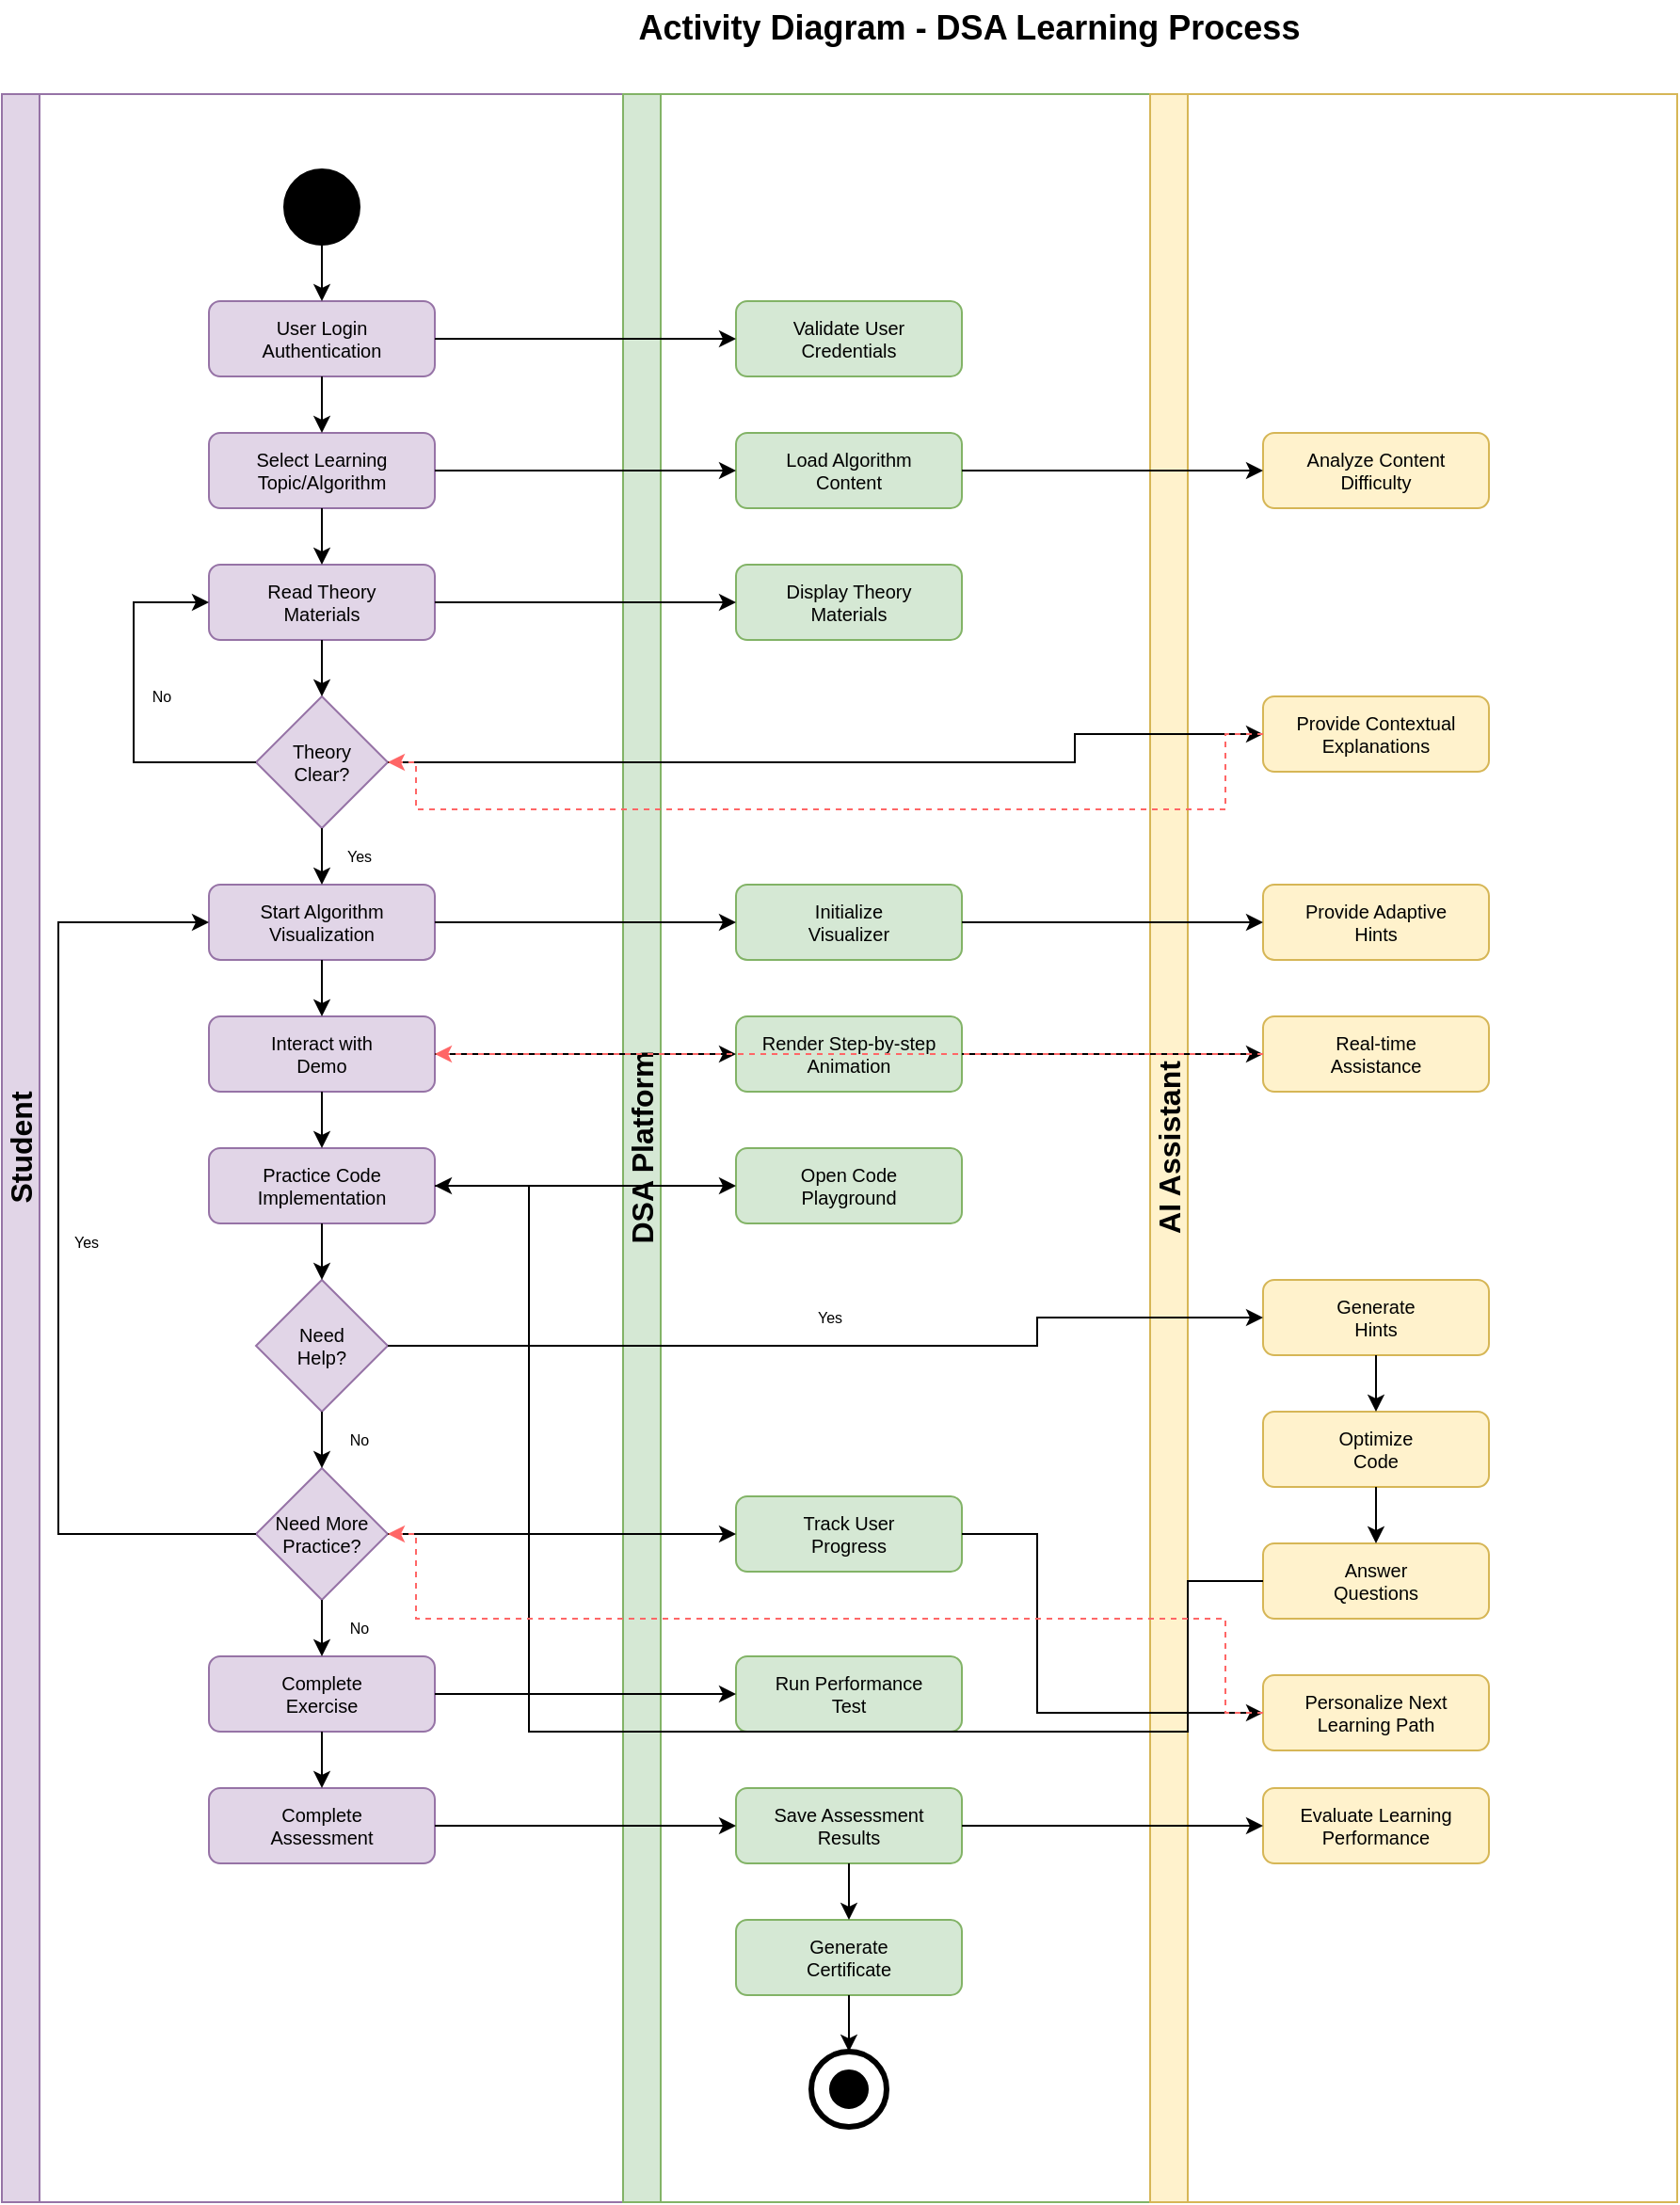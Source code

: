 <mxfile>
    <diagram name="Activity Diagram" id="activity-diagram-clean">
        <mxGraphModel dx="410" dy="294" grid="1" gridSize="10" guides="1" tooltips="1" connect="1" arrows="1" fold="1" page="1" pageScale="1" pageWidth="1169" pageHeight="1654" math="0" shadow="0">
            <root>
                <mxCell id="0"/>
                <mxCell id="1" parent="0"/>
                <mxCell id="title" value="Activity Diagram - DSA Learning Process" style="text;html=1;align=center;verticalAlign=middle;whiteSpace=wrap;rounded=0;fontSize=18;fontStyle=1" parent="1" vertex="1">
                    <mxGeometry x="284" y="30" width="600" height="30" as="geometry"/>
                </mxCell>
                <mxCell id="student-lane" value="Student" style="swimlane;html=1;childLayout=stackLayout;resizeParent=1;resizeParentMax=0;horizontal=0;startSize=20;horizontalStack=0;fontSize=16;fontStyle=1;fillColor=#e1d5e7;strokeColor=#9673a6" parent="1" vertex="1">
                    <mxGeometry x="70" y="80" width="330" height="1120" as="geometry"/>
                </mxCell>
                <mxCell id="system-lane" value="DSA Platform" style="swimlane;html=1;childLayout=stackLayout;resizeParent=1;resizeParentMax=0;horizontal=0;startSize=20;horizontalStack=0;fontSize=16;fontStyle=1;fillColor=#d5e8d4;strokeColor=#82b366" parent="1" vertex="1">
                    <mxGeometry x="400" y="80" width="280" height="1120" as="geometry"/>
                </mxCell>
                <mxCell id="ai-lane" value="AI Assistant" style="swimlane;html=1;childLayout=stackLayout;resizeParent=1;resizeParentMax=0;horizontal=0;startSize=20;horizontalStack=0;fontSize=16;fontStyle=1;fillColor=#fff2cc;strokeColor=#d6b656" parent="1" vertex="1">
                    <mxGeometry x="680" y="80" width="280" height="1120" as="geometry"/>
                </mxCell>
                <mxCell id="start" value="" style="ellipse;whiteSpace=wrap;html=1;aspect=fixed;fillColor=#000000;strokeColor=#000000" parent="1" vertex="1">
                    <mxGeometry x="220" y="120" width="40" height="40" as="geometry"/>
                </mxCell>
                <mxCell id="login" value="User Login&#xa;Authentication" style="rounded=1;whiteSpace=wrap;html=1;fontSize=10;fillColor=#e1d5e7;strokeColor=#9673a6" parent="1" vertex="1">
                    <mxGeometry x="180" y="190" width="120" height="40" as="geometry"/>
                </mxCell>
                <mxCell id="select-algorithm" value="Select Learning&#xa;Topic/Algorithm" style="rounded=1;whiteSpace=wrap;html=1;fontSize=10;fillColor=#e1d5e7;strokeColor=#9673a6" parent="1" vertex="1">
                    <mxGeometry x="180" y="260" width="120" height="40" as="geometry"/>
                </mxCell>
                <mxCell id="read-theory" value="Read Theory&#xa;Materials" style="rounded=1;whiteSpace=wrap;html=1;fontSize=10;fillColor=#e1d5e7;strokeColor=#9673a6" parent="1" vertex="1">
                    <mxGeometry x="180" y="330" width="120" height="40" as="geometry"/>
                </mxCell>
                <mxCell id="understand-theory" value="Theory&#xa;Clear?" style="rhombus;whiteSpace=wrap;html=1;fontSize=10;fillColor=#e1d5e7;strokeColor=#9673a6" parent="1" vertex="1">
                    <mxGeometry x="205" y="400" width="70" height="70" as="geometry"/>
                </mxCell>
                <mxCell id="start-visualization" value="Start Algorithm&#xa;Visualization" style="rounded=1;whiteSpace=wrap;html=1;fontSize=10;fillColor=#e1d5e7;strokeColor=#9673a6" parent="1" vertex="1">
                    <mxGeometry x="180" y="500" width="120" height="40" as="geometry"/>
                </mxCell>
                <mxCell id="interact-demo" value="Interact with&#xa;Demo" style="rounded=1;whiteSpace=wrap;html=1;fontSize=10;fillColor=#e1d5e7;strokeColor=#9673a6" parent="1" vertex="1">
                    <mxGeometry x="180" y="570" width="120" height="40" as="geometry"/>
                </mxCell>
                <mxCell id="practice-code" value="Practice Code&#xa;Implementation" style="rounded=1;whiteSpace=wrap;html=1;fontSize=10;fillColor=#e1d5e7;strokeColor=#9673a6" parent="1" vertex="1">
                    <mxGeometry x="180" y="640" width="120" height="40" as="geometry"/>
                </mxCell>
                <mxCell id="need-help" value="Need&#xa;Help?" style="rhombus;whiteSpace=wrap;html=1;fontSize=10;fillColor=#e1d5e7;strokeColor=#9673a6" parent="1" vertex="1">
                    <mxGeometry x="205" y="710" width="70" height="70" as="geometry"/>
                </mxCell>
                <mxCell id="practice-needed" value="Need More&#xa;Practice?" style="rhombus;whiteSpace=wrap;html=1;fontSize=10;fillColor=#e1d5e7;strokeColor=#9673a6" parent="1" vertex="1">
                    <mxGeometry x="205" y="810" width="70" height="70" as="geometry"/>
                </mxCell>
                <mxCell id="complete-exercise" value="Complete&#xa;Exercise" style="rounded=1;whiteSpace=wrap;html=1;fontSize=10;fillColor=#e1d5e7;strokeColor=#9673a6" parent="1" vertex="1">
                    <mxGeometry x="180" y="910" width="120" height="40" as="geometry"/>
                </mxCell>
                <mxCell id="complete-assessment" value="Complete&#xa;Assessment" style="rounded=1;whiteSpace=wrap;html=1;fontSize=10;fillColor=#e1d5e7;strokeColor=#9673a6" parent="1" vertex="1">
                    <mxGeometry x="180" y="980" width="120" height="40" as="geometry"/>
                </mxCell>
                <mxCell id="validate-user" value="Validate User&#xa;Credentials" style="rounded=1;whiteSpace=wrap;html=1;fontSize=10;fillColor=#d5e8d4;strokeColor=#82b366" parent="1" vertex="1">
                    <mxGeometry x="460" y="190" width="120" height="40" as="geometry"/>
                </mxCell>
                <mxCell id="load-algorithm" value="Load Algorithm&#xa;Content" style="rounded=1;whiteSpace=wrap;html=1;fontSize=10;fillColor=#d5e8d4;strokeColor=#82b366" parent="1" vertex="1">
                    <mxGeometry x="460" y="260" width="120" height="40" as="geometry"/>
                </mxCell>
                <mxCell id="display-theory" value="Display Theory&#xa;Materials" style="rounded=1;whiteSpace=wrap;html=1;fontSize=10;fillColor=#d5e8d4;strokeColor=#82b366" parent="1" vertex="1">
                    <mxGeometry x="460" y="330" width="120" height="40" as="geometry"/>
                </mxCell>
                <mxCell id="prepare-visualizer" value="Initialize&#xa;Visualizer" style="rounded=1;whiteSpace=wrap;html=1;fontSize=10;fillColor=#d5e8d4;strokeColor=#82b366" parent="1" vertex="1">
                    <mxGeometry x="460" y="500" width="120" height="40" as="geometry"/>
                </mxCell>
                <mxCell id="render-animation" value="Render Step-by-step&#xa;Animation" style="rounded=1;whiteSpace=wrap;html=1;fontSize=10;fillColor=#d5e8d4;strokeColor=#82b366" parent="1" vertex="1">
                    <mxGeometry x="460" y="570" width="120" height="40" as="geometry"/>
                </mxCell>
                <mxCell id="code-playground" value="Open Code&#xa;Playground" style="rounded=1;whiteSpace=wrap;html=1;fontSize=10;fillColor=#d5e8d4;strokeColor=#82b366" parent="1" vertex="1">
                    <mxGeometry x="460" y="640" width="120" height="40" as="geometry"/>
                </mxCell>
                <mxCell id="track-progress" value="Track User&#xa;Progress" style="rounded=1;whiteSpace=wrap;html=1;fontSize=10;fillColor=#d5e8d4;strokeColor=#82b366" parent="1" vertex="1">
                    <mxGeometry x="460" y="825" width="120" height="40" as="geometry"/>
                </mxCell>
                <mxCell id="run-performance-test" value="Run Performance&#xa;Test" style="rounded=1;whiteSpace=wrap;html=1;fontSize=10;fillColor=#d5e8d4;strokeColor=#82b366" parent="1" vertex="1">
                    <mxGeometry x="460" y="910" width="120" height="40" as="geometry"/>
                </mxCell>
                <mxCell id="save-results" value="Save Assessment&#xa;Results" style="rounded=1;whiteSpace=wrap;html=1;fontSize=10;fillColor=#d5e8d4;strokeColor=#82b366" parent="1" vertex="1">
                    <mxGeometry x="460" y="980" width="120" height="40" as="geometry"/>
                </mxCell>
                <mxCell id="generate-certificate" value="Generate&#xa;Certificate" style="rounded=1;whiteSpace=wrap;html=1;fontSize=10;fillColor=#d5e8d4;strokeColor=#82b366" parent="1" vertex="1">
                    <mxGeometry x="460" y="1050" width="120" height="40" as="geometry"/>
                </mxCell>
                <mxCell id="analyze-difficulty" value="Analyze Content&#xa;Difficulty" style="rounded=1;whiteSpace=wrap;html=1;fontSize=10;fillColor=#fff2cc;strokeColor=#d6b656" parent="1" vertex="1">
                    <mxGeometry x="740" y="260" width="120" height="40" as="geometry"/>
                </mxCell>
                <mxCell id="provide-explanation" value="Provide Contextual&#xa;Explanations" style="rounded=1;whiteSpace=wrap;html=1;fontSize=10;fillColor=#fff2cc;strokeColor=#d6b656" parent="1" vertex="1">
                    <mxGeometry x="740" y="400" width="120" height="40" as="geometry"/>
                </mxCell>
                <mxCell id="adaptive-hints" value="Provide Adaptive&#xa;Hints" style="rounded=1;whiteSpace=wrap;html=1;fontSize=10;fillColor=#fff2cc;strokeColor=#d6b656" parent="1" vertex="1">
                    <mxGeometry x="740" y="500" width="120" height="40" as="geometry"/>
                </mxCell>
                <mxCell id="real-time-help" value="Real-time&#xa;Assistance" style="rounded=1;whiteSpace=wrap;html=1;fontSize=10;fillColor=#fff2cc;strokeColor=#d6b656" parent="1" vertex="1">
                    <mxGeometry x="740" y="570" width="120" height="40" as="geometry"/>
                </mxCell>
                <mxCell id="generate-hints" value="Generate&#xa;Hints" style="rounded=1;whiteSpace=wrap;html=1;fontSize=10;fillColor=#fff2cc;strokeColor=#d6b656" parent="1" vertex="1">
                    <mxGeometry x="740" y="710" width="120" height="40" as="geometry"/>
                </mxCell>
                <mxCell id="optimize-code" value="Optimize&#xa;Code" style="rounded=1;whiteSpace=wrap;html=1;fontSize=10;fillColor=#fff2cc;strokeColor=#d6b656" parent="1" vertex="1">
                    <mxGeometry x="740" y="780" width="120" height="40" as="geometry"/>
                </mxCell>
                <mxCell id="answer-questions" value="Answer&#xa;Questions" style="rounded=1;whiteSpace=wrap;html=1;fontSize=10;fillColor=#fff2cc;strokeColor=#d6b656" parent="1" vertex="1">
                    <mxGeometry x="740" y="850" width="120" height="40" as="geometry"/>
                </mxCell>
                <mxCell id="personalize-content" value="Personalize Next&#xa;Learning Path" style="rounded=1;whiteSpace=wrap;html=1;fontSize=10;fillColor=#fff2cc;strokeColor=#d6b656" parent="1" vertex="1">
                    <mxGeometry x="740" y="920" width="120" height="40" as="geometry"/>
                </mxCell>
                <mxCell id="evaluate-performance" value="Evaluate Learning&#xa;Performance" style="rounded=1;whiteSpace=wrap;html=1;fontSize=10;fillColor=#fff2cc;strokeColor=#d6b656" parent="1" vertex="1">
                    <mxGeometry x="740" y="980" width="120" height="40" as="geometry"/>
                </mxCell>
                <mxCell id="end" value="" style="ellipse;whiteSpace=wrap;html=1;aspect=fixed;fillColor=#ffffff;strokeColor=#000000;strokeWidth=3" parent="1" vertex="1">
                    <mxGeometry x="500" y="1120" width="40" height="40" as="geometry"/>
                </mxCell>
                <mxCell id="end-inner" value="" style="ellipse;whiteSpace=wrap;html=1;aspect=fixed;fillColor=#000000;strokeColor=#000000" parent="1" vertex="1">
                    <mxGeometry x="510" y="1130" width="20" height="20" as="geometry"/>
                </mxCell>
                <mxCell id="flow1" style="endArrow=classic;html=1;rounded=0;exitX=0.5;exitY=1;exitDx=0;exitDy=0;entryX=0.5;entryY=0;entryDx=0;entryDy=0" parent="1" source="start" target="login" edge="1">
                    <mxGeometry width="50" height="50" relative="1" as="geometry">
                        <mxPoint x="400" y="400" as="sourcePoint"/>
                        <mxPoint x="450" y="350" as="targetPoint"/>
                    </mxGeometry>
                </mxCell>
                <mxCell id="flow2" style="endArrow=classic;html=1;rounded=0;exitX=0.5;exitY=1;exitDx=0;exitDy=0;entryX=0.5;entryY=0;entryDx=0;entryDy=0" parent="1" source="login" target="select-algorithm" edge="1">
                    <mxGeometry width="50" height="50" relative="1" as="geometry">
                        <mxPoint x="250" y="230" as="sourcePoint"/>
                        <mxPoint x="250" y="260" as="targetPoint"/>
                    </mxGeometry>
                </mxCell>
                <mxCell id="flow3" style="endArrow=classic;html=1;rounded=0;exitX=0.5;exitY=1;exitDx=0;exitDy=0;entryX=0.5;entryY=0;entryDx=0;entryDy=0" parent="1" source="select-algorithm" target="read-theory" edge="1">
                    <mxGeometry width="50" height="50" relative="1" as="geometry">
                        <mxPoint x="250" y="300" as="sourcePoint"/>
                        <mxPoint x="250" y="330" as="targetPoint"/>
                    </mxGeometry>
                </mxCell>
                <mxCell id="flow4" style="endArrow=classic;html=1;rounded=0;exitX=0.5;exitY=1;exitDx=0;exitDy=0;entryX=0.5;entryY=0;entryDx=0;entryDy=0" parent="1" source="read-theory" target="understand-theory" edge="1">
                    <mxGeometry width="50" height="50" relative="1" as="geometry">
                        <mxPoint x="240" y="370" as="sourcePoint"/>
                        <mxPoint x="240" y="400" as="targetPoint"/>
                    </mxGeometry>
                </mxCell>
                <mxCell id="flow5" style="endArrow=classic;html=1;rounded=0;exitX=0.5;exitY=1;exitDx=0;exitDy=0;entryX=0.5;entryY=0;entryDx=0;entryDy=0" parent="1" source="understand-theory" target="start-visualization" edge="1">
                    <mxGeometry width="50" height="50" relative="1" as="geometry">
                        <mxPoint x="240" y="470" as="sourcePoint"/>
                        <mxPoint x="240" y="500" as="targetPoint"/>
                    </mxGeometry>
                </mxCell>
                <mxCell id="flow-yes1" value="Yes" style="text;html=1;align=center;verticalAlign=middle;whiteSpace=wrap;rounded=0;fontSize=8" parent="1" vertex="1">
                    <mxGeometry x="250" y="475" width="20" height="20" as="geometry"/>
                </mxCell>
                <mxCell id="loop1" style="endArrow=classic;html=1;rounded=0;exitX=0;exitY=0.5;exitDx=0;exitDy=0;entryX=0;entryY=0.5;entryDx=0;entryDy=0" parent="1" source="understand-theory" target="read-theory" edge="1">
                    <mxGeometry width="50" height="50" relative="1" as="geometry">
                        <mxPoint x="205" y="435" as="sourcePoint"/>
                        <mxPoint x="140" y="350" as="targetPoint"/>
                        <Array as="points">
                            <mxPoint x="140" y="435"/>
                            <mxPoint x="140" y="350"/>
                        </Array>
                    </mxGeometry>
                </mxCell>
                <mxCell id="flow-no1" value="No" style="text;html=1;align=center;verticalAlign=middle;whiteSpace=wrap;rounded=0;fontSize=8" parent="1" vertex="1">
                    <mxGeometry x="145" y="390" width="20" height="20" as="geometry"/>
                </mxCell>
                <mxCell id="flow6" style="endArrow=classic;html=1;rounded=0;exitX=0.5;exitY=1;exitDx=0;exitDy=0;entryX=0.5;entryY=0;entryDx=0;entryDy=0" parent="1" source="start-visualization" target="interact-demo" edge="1">
                    <mxGeometry width="50" height="50" relative="1" as="geometry">
                        <mxPoint x="240" y="540" as="sourcePoint"/>
                        <mxPoint x="240" y="570" as="targetPoint"/>
                    </mxGeometry>
                </mxCell>
                <mxCell id="flow7" style="endArrow=classic;html=1;rounded=0;exitX=0.5;exitY=1;exitDx=0;exitDy=0;entryX=0.5;entryY=0;entryDx=0;entryDy=0" parent="1" source="interact-demo" target="practice-code" edge="1">
                    <mxGeometry width="50" height="50" relative="1" as="geometry">
                        <mxPoint x="240" y="610" as="sourcePoint"/>
                        <mxPoint x="240" y="640" as="targetPoint"/>
                    </mxGeometry>
                </mxCell>
                <mxCell id="flow8" style="endArrow=classic;html=1;rounded=0;exitX=0.5;exitY=1;exitDx=0;exitDy=0;entryX=0.5;entryY=0;entryDx=0;entryDy=0" parent="1" source="practice-code" target="need-help" edge="1">
                    <mxGeometry width="50" height="50" relative="1" as="geometry">
                        <mxPoint x="240" y="680" as="sourcePoint"/>
                        <mxPoint x="240" y="710" as="targetPoint"/>
                    </mxGeometry>
                </mxCell>
                <mxCell id="flow9" style="endArrow=classic;html=1;rounded=0;exitX=0.5;exitY=1;exitDx=0;exitDy=0;entryX=0.5;entryY=0;entryDx=0;entryDy=0" parent="1" source="need-help" target="practice-needed" edge="1">
                    <mxGeometry width="50" height="50" relative="1" as="geometry">
                        <mxPoint x="240" y="780" as="sourcePoint"/>
                        <mxPoint x="240" y="810" as="targetPoint"/>
                    </mxGeometry>
                </mxCell>
                <mxCell id="flow-no2" value="No" style="text;html=1;align=center;verticalAlign=middle;whiteSpace=wrap;rounded=0;fontSize=8" parent="1" vertex="1">
                    <mxGeometry x="250" y="785" width="20" height="20" as="geometry"/>
                </mxCell>
                <mxCell id="flow10" style="endArrow=classic;html=1;rounded=0;exitX=0.5;exitY=1;exitDx=0;exitDy=0;entryX=0.5;entryY=0;entryDx=0;entryDy=0" parent="1" source="practice-needed" target="complete-exercise" edge="1">
                    <mxGeometry width="50" height="50" relative="1" as="geometry">
                        <mxPoint x="240" y="880" as="sourcePoint"/>
                        <mxPoint x="240" y="910" as="targetPoint"/>
                    </mxGeometry>
                </mxCell>
                <mxCell id="flow-no3" value="No" style="text;html=1;align=center;verticalAlign=middle;whiteSpace=wrap;rounded=0;fontSize=8" parent="1" vertex="1">
                    <mxGeometry x="250" y="885" width="20" height="20" as="geometry"/>
                </mxCell>
                <mxCell id="flow11" style="endArrow=classic;html=1;rounded=0;exitX=0.5;exitY=1;exitDx=0;exitDy=0;entryX=0.5;entryY=0;entryDx=0;entryDy=0" parent="1" source="complete-exercise" target="complete-assessment" edge="1">
                    <mxGeometry width="50" height="50" relative="1" as="geometry">
                        <mxPoint x="240" y="950" as="sourcePoint"/>
                        <mxPoint x="240" y="980" as="targetPoint"/>
                    </mxGeometry>
                </mxCell>
                <mxCell id="loop2" style="endArrow=classic;html=1;rounded=0;exitX=0;exitY=0.5;exitDx=0;exitDy=0;entryX=0;entryY=0.5;entryDx=0;entryDy=0" parent="1" source="practice-needed" target="start-visualization" edge="1">
                    <mxGeometry width="50" height="50" relative="1" as="geometry">
                        <mxPoint x="205" y="845" as="sourcePoint"/>
                        <mxPoint x="180" y="520" as="targetPoint"/>
                        <Array as="points">
                            <mxPoint x="100" y="845"/>
                            <mxPoint x="100" y="520"/>
                        </Array>
                    </mxGeometry>
                </mxCell>
                <mxCell id="flow-yes2" value="Yes" style="text;html=1;align=center;verticalAlign=middle;whiteSpace=wrap;rounded=0;fontSize=8" parent="1" vertex="1">
                    <mxGeometry x="105" y="680" width="20" height="20" as="geometry"/>
                </mxCell>
                <mxCell id="sys-flow1" style="endArrow=classic;html=1;rounded=0;exitX=1;exitY=0.5;exitDx=0;exitDy=0;entryX=0;entryY=0.5;entryDx=0;entryDy=0" parent="1" source="login" target="validate-user" edge="1">
                    <mxGeometry width="50" height="50" relative="1" as="geometry">
                        <mxPoint x="300" y="210" as="sourcePoint"/>
                        <mxPoint x="460" y="210" as="targetPoint"/>
                    </mxGeometry>
                </mxCell>
                <mxCell id="sys-flow2" style="endArrow=classic;html=1;rounded=0;exitX=1;exitY=0.5;exitDx=0;exitDy=0;entryX=0;entryY=0.5;entryDx=0;entryDy=0" parent="1" source="select-algorithm" target="load-algorithm" edge="1">
                    <mxGeometry width="50" height="50" relative="1" as="geometry">
                        <mxPoint x="300" y="280" as="sourcePoint"/>
                        <mxPoint x="460" y="280" as="targetPoint"/>
                    </mxGeometry>
                </mxCell>
                <mxCell id="sys-flow3" style="endArrow=classic;html=1;rounded=0;exitX=1;exitY=0.5;exitDx=0;exitDy=0;entryX=0;entryY=0.5;entryDx=0;entryDy=0" parent="1" source="read-theory" target="display-theory" edge="1">
                    <mxGeometry width="50" height="50" relative="1" as="geometry">
                        <mxPoint x="300" y="350" as="sourcePoint"/>
                        <mxPoint x="460" y="350" as="targetPoint"/>
                    </mxGeometry>
                </mxCell>
                <mxCell id="sys-flow4" style="endArrow=classic;html=1;rounded=0;exitX=1;exitY=0.5;exitDx=0;exitDy=0;entryX=0;entryY=0.5;entryDx=0;entryDy=0" parent="1" source="start-visualization" target="prepare-visualizer" edge="1">
                    <mxGeometry width="50" height="50" relative="1" as="geometry">
                        <mxPoint x="300" y="520" as="sourcePoint"/>
                        <mxPoint x="460" y="520" as="targetPoint"/>
                    </mxGeometry>
                </mxCell>
                <mxCell id="sys-flow5" style="endArrow=classic;html=1;rounded=0;exitX=1;exitY=0.5;exitDx=0;exitDy=0;entryX=0;entryY=0.5;entryDx=0;entryDy=0" parent="1" source="interact-demo" target="render-animation" edge="1">
                    <mxGeometry width="50" height="50" relative="1" as="geometry">
                        <mxPoint x="300" y="590" as="sourcePoint"/>
                        <mxPoint x="460" y="590" as="targetPoint"/>
                    </mxGeometry>
                </mxCell>
                <mxCell id="sys-flow6" style="endArrow=classic;html=1;rounded=0;exitX=1;exitY=0.5;exitDx=0;exitDy=0;entryX=0;entryY=0.5;entryDx=0;entryDy=0" parent="1" source="practice-code" target="code-playground" edge="1">
                    <mxGeometry width="50" height="50" relative="1" as="geometry">
                        <mxPoint x="300" y="660" as="sourcePoint"/>
                        <mxPoint x="460" y="660" as="targetPoint"/>
                    </mxGeometry>
                </mxCell>
                <mxCell id="sys-flow7" style="endArrow=classic;html=1;rounded=0;exitX=1;exitY=0.5;exitDx=0;exitDy=0;entryX=0;entryY=0.5;entryDx=0;entryDy=0" parent="1" source="practice-needed" target="track-progress" edge="1">
                    <mxGeometry width="50" height="50" relative="1" as="geometry">
                        <mxPoint x="275" y="845" as="sourcePoint"/>
                        <mxPoint x="460" y="830" as="targetPoint"/>
                    </mxGeometry>
                </mxCell>
                <mxCell id="sys-flow8" style="endArrow=classic;html=1;rounded=0;exitX=1;exitY=0.5;exitDx=0;exitDy=0;entryX=0;entryY=0.5;entryDx=0;entryDy=0" parent="1" source="complete-exercise" target="run-performance-test" edge="1">
                    <mxGeometry width="50" height="50" relative="1" as="geometry">
                        <mxPoint x="300" y="930" as="sourcePoint"/>
                        <mxPoint x="460" y="930" as="targetPoint"/>
                    </mxGeometry>
                </mxCell>
                <mxCell id="sys-flow9" style="endArrow=classic;html=1;rounded=0;exitX=1;exitY=0.5;exitDx=0;exitDy=0;entryX=0;entryY=0.5;entryDx=0;entryDy=0" parent="1" source="complete-assessment" target="save-results" edge="1">
                    <mxGeometry width="50" height="50" relative="1" as="geometry">
                        <mxPoint x="300" y="1000" as="sourcePoint"/>
                        <mxPoint x="460" y="1000" as="targetPoint"/>
                    </mxGeometry>
                </mxCell>
                <mxCell id="sys-flow10" style="endArrow=classic;html=1;rounded=0;exitX=0.5;exitY=1;exitDx=0;exitDy=0;entryX=0.5;entryY=0;entryDx=0;entryDy=0" parent="1" source="save-results" target="generate-certificate" edge="1">
                    <mxGeometry width="50" height="50" relative="1" as="geometry">
                        <mxPoint x="520" y="1020" as="sourcePoint"/>
                        <mxPoint x="520" y="1050" as="targetPoint"/>
                    </mxGeometry>
                </mxCell>
                <mxCell id="sys-flow11" style="endArrow=classic;html=1;rounded=0;exitX=0.5;exitY=1;exitDx=0;exitDy=0;entryX=0.5;entryY=0;entryDx=0;entryDy=0" parent="1" source="generate-certificate" target="end" edge="1">
                    <mxGeometry width="50" height="50" relative="1" as="geometry">
                        <mxPoint x="520" y="1090" as="sourcePoint"/>
                        <mxPoint x="520" y="1120" as="targetPoint"/>
                    </mxGeometry>
                </mxCell>
                <mxCell id="ai-flow1" style="endArrow=classic;html=1;rounded=0;exitX=1;exitY=0.5;exitDx=0;exitDy=0;entryX=0;entryY=0.5;entryDx=0;entryDy=0" parent="1" source="load-algorithm" target="analyze-difficulty" edge="1">
                    <mxGeometry width="50" height="50" relative="1" as="geometry">
                        <mxPoint x="580" y="280" as="sourcePoint"/>
                        <mxPoint x="740" y="280" as="targetPoint"/>
                    </mxGeometry>
                </mxCell>
                <mxCell id="ai-flow2" style="endArrow=classic;html=1;rounded=0;exitX=1;exitY=0.5;exitDx=0;exitDy=0;entryX=0;entryY=0.5;entryDx=0;entryDy=0" parent="1" source="understand-theory" target="provide-explanation" edge="1">
                    <mxGeometry width="50" height="50" relative="1" as="geometry">
                        <mxPoint x="275" y="435" as="sourcePoint"/>
                        <mxPoint x="740" y="420" as="targetPoint"/>
                        <Array as="points">
                            <mxPoint x="640" y="435"/>
                            <mxPoint x="640" y="420"/>
                        </Array>
                    </mxGeometry>
                </mxCell>
                <mxCell id="ai-flow3" style="endArrow=classic;html=1;rounded=0;exitX=1;exitY=0.5;exitDx=0;exitDy=0;entryX=0;entryY=0.5;entryDx=0;entryDy=0" parent="1" source="prepare-visualizer" target="adaptive-hints" edge="1">
                    <mxGeometry width="50" height="50" relative="1" as="geometry">
                        <mxPoint x="580" y="520" as="sourcePoint"/>
                        <mxPoint x="740" y="520" as="targetPoint"/>
                    </mxGeometry>
                </mxCell>
                <mxCell id="ai-flow4" style="endArrow=classic;html=1;rounded=0;exitX=1;exitY=0.5;exitDx=0;exitDy=0;entryX=0;entryY=0.5;entryDx=0;entryDy=0" parent="1" source="render-animation" target="real-time-help" edge="1">
                    <mxGeometry width="50" height="50" relative="1" as="geometry">
                        <mxPoint x="580" y="590" as="sourcePoint"/>
                        <mxPoint x="740" y="590" as="targetPoint"/>
                    </mxGeometry>
                </mxCell>
                <mxCell id="ai-flow5" style="endArrow=classic;html=1;rounded=0;exitX=1;exitY=0.5;exitDx=0;exitDy=0;entryX=0;entryY=0.5;entryDx=0;entryDy=0" parent="1" source="need-help" target="generate-hints" edge="1">
                    <mxGeometry width="50" height="50" relative="1" as="geometry">
                        <mxPoint x="275" y="745" as="sourcePoint"/>
                        <mxPoint x="740" y="730" as="targetPoint"/>
                        <Array as="points">
                            <mxPoint x="620" y="745"/>
                            <mxPoint x="620" y="730"/>
                        </Array>
                    </mxGeometry>
                </mxCell>
                <mxCell id="flow-yes3" value="Yes" style="text;html=1;align=center;verticalAlign=middle;whiteSpace=wrap;rounded=0;fontSize=8" parent="1" vertex="1">
                    <mxGeometry x="500" y="720" width="20" height="20" as="geometry"/>
                </mxCell>
                <mxCell id="ai-flow6" style="endArrow=classic;html=1;rounded=0;exitX=0.5;exitY=1;exitDx=0;exitDy=0;entryX=0.5;entryY=0;entryDx=0;entryDy=0" parent="1" source="generate-hints" target="optimize-code" edge="1">
                    <mxGeometry width="50" height="50" relative="1" as="geometry">
                        <mxPoint x="800" y="750" as="sourcePoint"/>
                        <mxPoint x="800" y="780" as="targetPoint"/>
                    </mxGeometry>
                </mxCell>
                <mxCell id="ai-flow7" style="endArrow=classic;html=1;rounded=0;exitX=0.5;exitY=1;exitDx=0;exitDy=0;entryX=0.5;entryY=0;entryDx=0;entryDy=0" parent="1" source="optimize-code" target="answer-questions" edge="1">
                    <mxGeometry width="50" height="50" relative="1" as="geometry">
                        <mxPoint x="800" y="820" as="sourcePoint"/>
                        <mxPoint x="800" y="850" as="targetPoint"/>
                    </mxGeometry>
                </mxCell>
                <mxCell id="help-loop" style="endArrow=classic;html=1;rounded=0;exitX=0;exitY=0.5;exitDx=0;exitDy=0;entryX=1;entryY=0.5;entryDx=0;entryDy=0" parent="1" source="answer-questions" target="practice-code" edge="1">
                    <mxGeometry width="50" height="50" relative="1" as="geometry">
                        <mxPoint x="740" y="870" as="sourcePoint"/>
                        <mxPoint x="300" y="660" as="targetPoint"/>
                        <Array as="points">
                            <mxPoint x="700" y="870"/>
                            <mxPoint x="700" y="950"/>
                            <mxPoint x="350" y="950"/>
                            <mxPoint x="350" y="660"/>
                        </Array>
                    </mxGeometry>
                </mxCell>
                <mxCell id="ai-flow8" style="endArrow=classic;html=1;rounded=0;exitX=1;exitY=0.5;exitDx=0;exitDy=0;entryX=0;entryY=0.5;entryDx=0;entryDy=0" parent="1" source="track-progress" target="personalize-content" edge="1">
                    <mxGeometry width="50" height="50" relative="1" as="geometry">
                        <mxPoint x="580" y="830" as="sourcePoint"/>
                        <mxPoint x="740" y="940" as="targetPoint"/>
                        <Array as="points">
                            <mxPoint x="620" y="845"/>
                            <mxPoint x="620" y="940"/>
                        </Array>
                    </mxGeometry>
                </mxCell>
                <mxCell id="ai-flow9" style="endArrow=classic;html=1;rounded=0;exitX=1;exitY=0.5;exitDx=0;exitDy=0;entryX=0;entryY=0.5;entryDx=0;entryDy=0" parent="1" source="save-results" target="evaluate-performance" edge="1">
                    <mxGeometry width="50" height="50" relative="1" as="geometry">
                        <mxPoint x="580" y="1000" as="sourcePoint"/>
                        <mxPoint x="740" y="1000" as="targetPoint"/>
                    </mxGeometry>
                </mxCell>
                <mxCell id="feedback1" style="endArrow=classic;html=1;rounded=0;exitX=0;exitY=0.5;exitDx=0;exitDy=0;entryX=1;entryY=0.5;entryDx=0;entryDy=0;strokeColor=#FF6666;dashed=1" parent="1" source="provide-explanation" target="understand-theory" edge="1">
                    <mxGeometry width="50" height="50" relative="1" as="geometry">
                        <mxPoint x="740" y="420" as="sourcePoint"/>
                        <mxPoint x="275" y="435" as="targetPoint"/>
                        <Array as="points">
                            <mxPoint x="720" y="420"/>
                            <mxPoint x="720" y="460"/>
                            <mxPoint x="290" y="460"/>
                            <mxPoint x="290" y="435"/>
                        </Array>
                    </mxGeometry>
                </mxCell>
                <mxCell id="feedback2" style="endArrow=classic;html=1;rounded=0;exitX=0;exitY=0.5;exitDx=0;exitDy=0;entryX=1;entryY=0.5;entryDx=0;entryDy=0;strokeColor=#FF6666;dashed=1" parent="1" source="real-time-help" target="interact-demo" edge="1">
                    <mxGeometry width="50" height="50" relative="1" as="geometry">
                        <mxPoint x="740" y="590" as="sourcePoint"/>
                        <mxPoint x="300" y="590" as="targetPoint"/>
                    </mxGeometry>
                </mxCell>
                <mxCell id="feedback3" style="endArrow=classic;html=1;rounded=0;exitX=0;exitY=0.5;exitDx=0;exitDy=0;entryX=1;entryY=0.5;entryDx=0;entryDy=0;strokeColor=#FF6666;dashed=1" parent="1" source="personalize-content" target="practice-needed" edge="1">
                    <mxGeometry width="50" height="50" relative="1" as="geometry">
                        <mxPoint x="740" y="940" as="sourcePoint"/>
                        <mxPoint x="275" y="845" as="targetPoint"/>
                        <Array as="points">
                            <mxPoint x="720" y="940"/>
                            <mxPoint x="720" y="890"/>
                            <mxPoint x="290" y="890"/>
                            <mxPoint x="290" y="845"/>
                        </Array>
                    </mxGeometry>
                </mxCell>
            </root>
        </mxGraphModel>
    </diagram>
</mxfile>